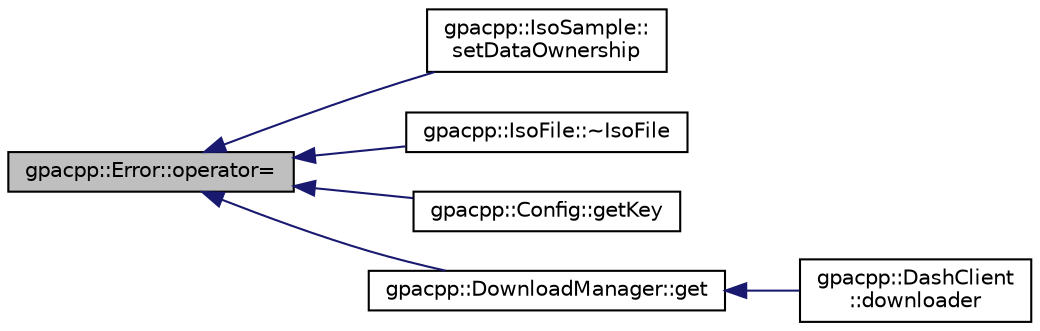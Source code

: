 digraph "gpacpp::Error::operator="
{
 // INTERACTIVE_SVG=YES
  edge [fontname="Helvetica",fontsize="10",labelfontname="Helvetica",labelfontsize="10"];
  node [fontname="Helvetica",fontsize="10",shape=record];
  rankdir="LR";
  Node1 [label="gpacpp::Error::operator=",height=0.2,width=0.4,color="black", fillcolor="grey75", style="filled", fontcolor="black"];
  Node1 -> Node2 [dir="back",color="midnightblue",fontsize="10",style="solid",fontname="Helvetica"];
  Node2 [label="gpacpp::IsoSample::\lsetDataOwnership",height=0.2,width=0.4,color="black", fillcolor="white", style="filled",URL="$classgpacpp_1_1_iso_sample.html#a78281ccd7364b07fc17b8d2757b8e214"];
  Node1 -> Node3 [dir="back",color="midnightblue",fontsize="10",style="solid",fontname="Helvetica"];
  Node3 [label="gpacpp::IsoFile::~IsoFile",height=0.2,width=0.4,color="black", fillcolor="white", style="filled",URL="$classgpacpp_1_1_iso_file.html#aa132038c2b915f589f4438e3bef835f8"];
  Node1 -> Node4 [dir="back",color="midnightblue",fontsize="10",style="solid",fontname="Helvetica"];
  Node4 [label="gpacpp::Config::getKey",height=0.2,width=0.4,color="black", fillcolor="white", style="filled",URL="$classgpacpp_1_1_config.html#ac6eada5fcd277d5f08d564e13d66d352"];
  Node1 -> Node5 [dir="back",color="midnightblue",fontsize="10",style="solid",fontname="Helvetica"];
  Node5 [label="gpacpp::DownloadManager::get",height=0.2,width=0.4,color="black", fillcolor="white", style="filled",URL="$classgpacpp_1_1_download_manager.html#a18e43fa5ae650a7546753a6da55da0a2"];
  Node5 -> Node6 [dir="back",color="midnightblue",fontsize="10",style="solid",fontname="Helvetica"];
  Node6 [label="gpacpp::DashClient\l::downloader",height=0.2,width=0.4,color="black", fillcolor="white", style="filled",URL="$classgpacpp_1_1_dash_client.html#ac447fc4a1ca19dd72a597481b02de6d4"];
}

